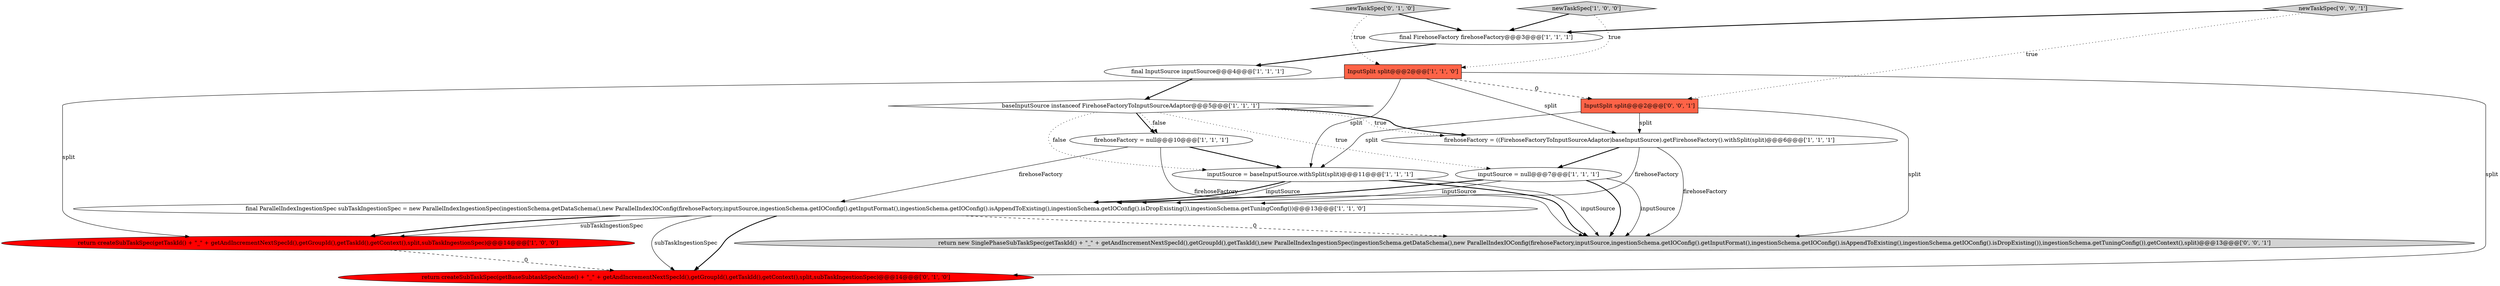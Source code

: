 digraph {
1 [style = filled, label = "return createSubTaskSpec(getTaskId() + \"_\" + getAndIncrementNextSpecId(),getGroupId(),getTaskId(),getContext(),split,subTaskIngestionSpec)@@@14@@@['1', '0', '0']", fillcolor = red, shape = ellipse image = "AAA1AAABBB1BBB"];
12 [style = filled, label = "return createSubTaskSpec(getBaseSubtaskSpecName() + \"_\" + getAndIncrementNextSpecId(),getGroupId(),getTaskId(),getContext(),split,subTaskIngestionSpec)@@@14@@@['0', '1', '0']", fillcolor = red, shape = ellipse image = "AAA1AAABBB2BBB"];
2 [style = filled, label = "inputSource = null@@@7@@@['1', '1', '1']", fillcolor = white, shape = ellipse image = "AAA0AAABBB1BBB"];
15 [style = filled, label = "InputSplit split@@@2@@@['0', '0', '1']", fillcolor = tomato, shape = box image = "AAA0AAABBB3BBB"];
13 [style = filled, label = "newTaskSpec['0', '0', '1']", fillcolor = lightgray, shape = diamond image = "AAA0AAABBB3BBB"];
3 [style = filled, label = "firehoseFactory = null@@@10@@@['1', '1', '1']", fillcolor = white, shape = ellipse image = "AAA0AAABBB1BBB"];
8 [style = filled, label = "final ParallelIndexIngestionSpec subTaskIngestionSpec = new ParallelIndexIngestionSpec(ingestionSchema.getDataSchema(),new ParallelIndexIOConfig(firehoseFactory,inputSource,ingestionSchema.getIOConfig().getInputFormat(),ingestionSchema.getIOConfig().isAppendToExisting(),ingestionSchema.getIOConfig().isDropExisting()),ingestionSchema.getTuningConfig())@@@13@@@['1', '1', '0']", fillcolor = white, shape = ellipse image = "AAA0AAABBB1BBB"];
7 [style = filled, label = "final FirehoseFactory firehoseFactory@@@3@@@['1', '1', '1']", fillcolor = white, shape = ellipse image = "AAA0AAABBB1BBB"];
6 [style = filled, label = "firehoseFactory = ((FirehoseFactoryToInputSourceAdaptor)baseInputSource).getFirehoseFactory().withSplit(split)@@@6@@@['1', '1', '1']", fillcolor = white, shape = ellipse image = "AAA0AAABBB1BBB"];
9 [style = filled, label = "newTaskSpec['1', '0', '0']", fillcolor = lightgray, shape = diamond image = "AAA0AAABBB1BBB"];
11 [style = filled, label = "newTaskSpec['0', '1', '0']", fillcolor = lightgray, shape = diamond image = "AAA0AAABBB2BBB"];
14 [style = filled, label = "return new SinglePhaseSubTaskSpec(getTaskId() + \"_\" + getAndIncrementNextSpecId(),getGroupId(),getTaskId(),new ParallelIndexIngestionSpec(ingestionSchema.getDataSchema(),new ParallelIndexIOConfig(firehoseFactory,inputSource,ingestionSchema.getIOConfig().getInputFormat(),ingestionSchema.getIOConfig().isAppendToExisting(),ingestionSchema.getIOConfig().isDropExisting()),ingestionSchema.getTuningConfig()),getContext(),split)@@@13@@@['0', '0', '1']", fillcolor = lightgray, shape = ellipse image = "AAA0AAABBB3BBB"];
10 [style = filled, label = "inputSource = baseInputSource.withSplit(split)@@@11@@@['1', '1', '1']", fillcolor = white, shape = ellipse image = "AAA0AAABBB1BBB"];
5 [style = filled, label = "baseInputSource instanceof FirehoseFactoryToInputSourceAdaptor@@@5@@@['1', '1', '1']", fillcolor = white, shape = diamond image = "AAA0AAABBB1BBB"];
4 [style = filled, label = "final InputSource inputSource@@@4@@@['1', '1', '1']", fillcolor = white, shape = ellipse image = "AAA0AAABBB1BBB"];
0 [style = filled, label = "InputSplit split@@@2@@@['1', '1', '0']", fillcolor = tomato, shape = box image = "AAA0AAABBB1BBB"];
5->3 [style = bold, label=""];
8->12 [style = solid, label="subTaskIngestionSpec"];
9->0 [style = dotted, label="true"];
8->1 [style = solid, label="subTaskIngestionSpec"];
15->10 [style = solid, label="split"];
6->14 [style = solid, label="firehoseFactory"];
3->14 [style = solid, label="firehoseFactory"];
10->14 [style = bold, label=""];
0->10 [style = solid, label="split"];
5->6 [style = dotted, label="true"];
15->6 [style = solid, label="split"];
0->1 [style = solid, label="split"];
10->14 [style = solid, label="inputSource"];
5->10 [style = dotted, label="false"];
0->15 [style = dashed, label="0"];
2->14 [style = solid, label="inputSource"];
7->4 [style = bold, label=""];
8->14 [style = dashed, label="0"];
0->12 [style = solid, label="split"];
9->7 [style = bold, label=""];
2->8 [style = solid, label="inputSource"];
6->2 [style = bold, label=""];
6->8 [style = solid, label="firehoseFactory"];
3->10 [style = bold, label=""];
8->1 [style = bold, label=""];
1->12 [style = dashed, label="0"];
5->6 [style = bold, label=""];
10->8 [style = bold, label=""];
13->7 [style = bold, label=""];
11->0 [style = dotted, label="true"];
2->14 [style = bold, label=""];
10->8 [style = solid, label="inputSource"];
5->3 [style = dotted, label="false"];
15->14 [style = solid, label="split"];
13->15 [style = dotted, label="true"];
3->8 [style = solid, label="firehoseFactory"];
5->2 [style = dotted, label="true"];
4->5 [style = bold, label=""];
8->12 [style = bold, label=""];
11->7 [style = bold, label=""];
2->8 [style = bold, label=""];
0->6 [style = solid, label="split"];
}
